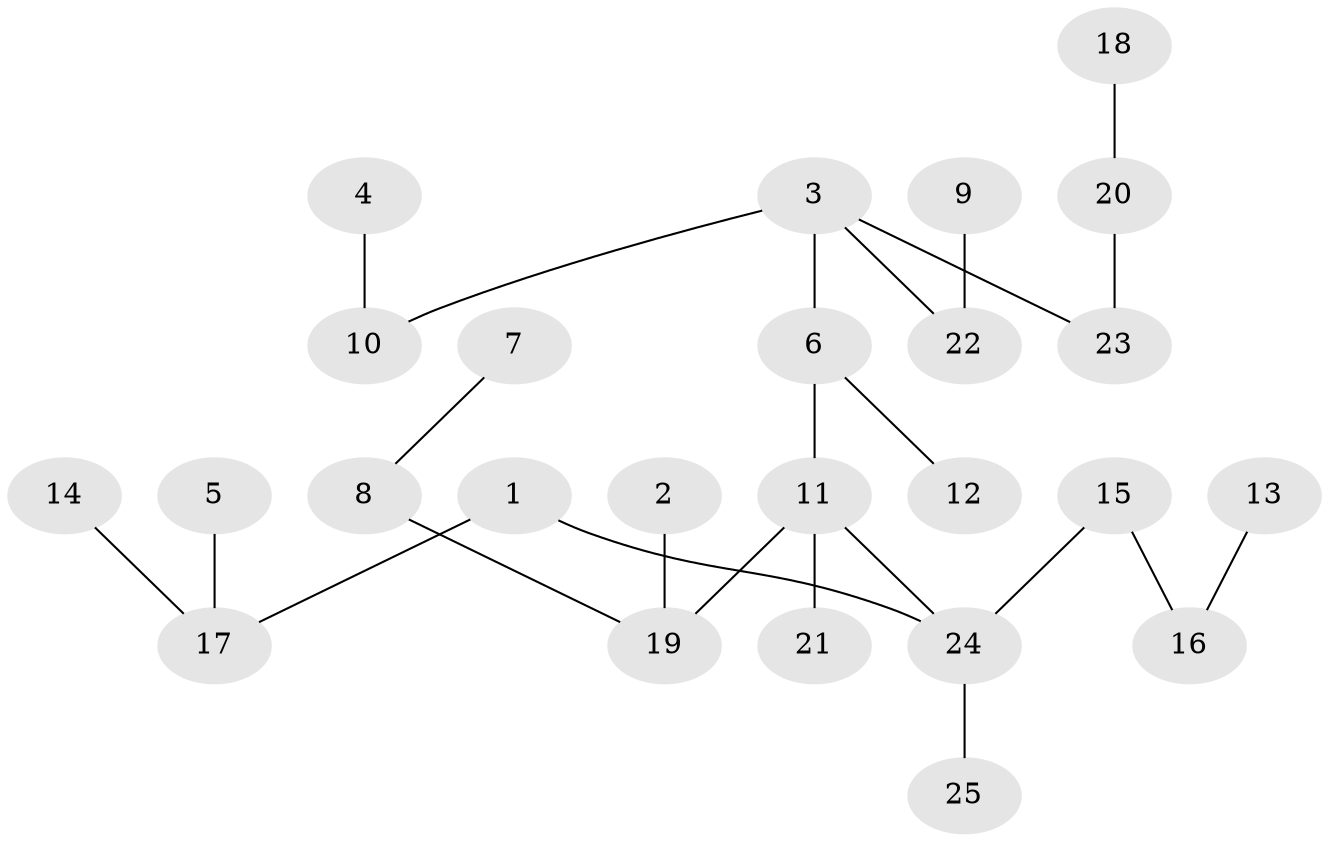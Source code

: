 // original degree distribution, {5: 0.03614457831325301, 7: 0.012048192771084338, 1: 0.5662650602409639, 4: 0.08433734939759036, 2: 0.1686746987951807, 3: 0.10843373493975904, 6: 0.024096385542168676}
// Generated by graph-tools (version 1.1) at 2025/37/03/04/25 23:37:24]
// undirected, 25 vertices, 24 edges
graph export_dot {
  node [color=gray90,style=filled];
  1;
  2;
  3;
  4;
  5;
  6;
  7;
  8;
  9;
  10;
  11;
  12;
  13;
  14;
  15;
  16;
  17;
  18;
  19;
  20;
  21;
  22;
  23;
  24;
  25;
  1 -- 17 [weight=1.0];
  1 -- 24 [weight=1.0];
  2 -- 19 [weight=1.0];
  3 -- 6 [weight=1.0];
  3 -- 10 [weight=1.0];
  3 -- 22 [weight=1.0];
  3 -- 23 [weight=1.0];
  4 -- 10 [weight=1.0];
  5 -- 17 [weight=1.0];
  6 -- 11 [weight=1.0];
  6 -- 12 [weight=1.0];
  7 -- 8 [weight=1.0];
  8 -- 19 [weight=1.0];
  9 -- 22 [weight=1.0];
  11 -- 19 [weight=1.0];
  11 -- 21 [weight=1.0];
  11 -- 24 [weight=1.0];
  13 -- 16 [weight=1.0];
  14 -- 17 [weight=1.0];
  15 -- 16 [weight=1.0];
  15 -- 24 [weight=1.0];
  18 -- 20 [weight=1.0];
  20 -- 23 [weight=1.0];
  24 -- 25 [weight=1.0];
}
